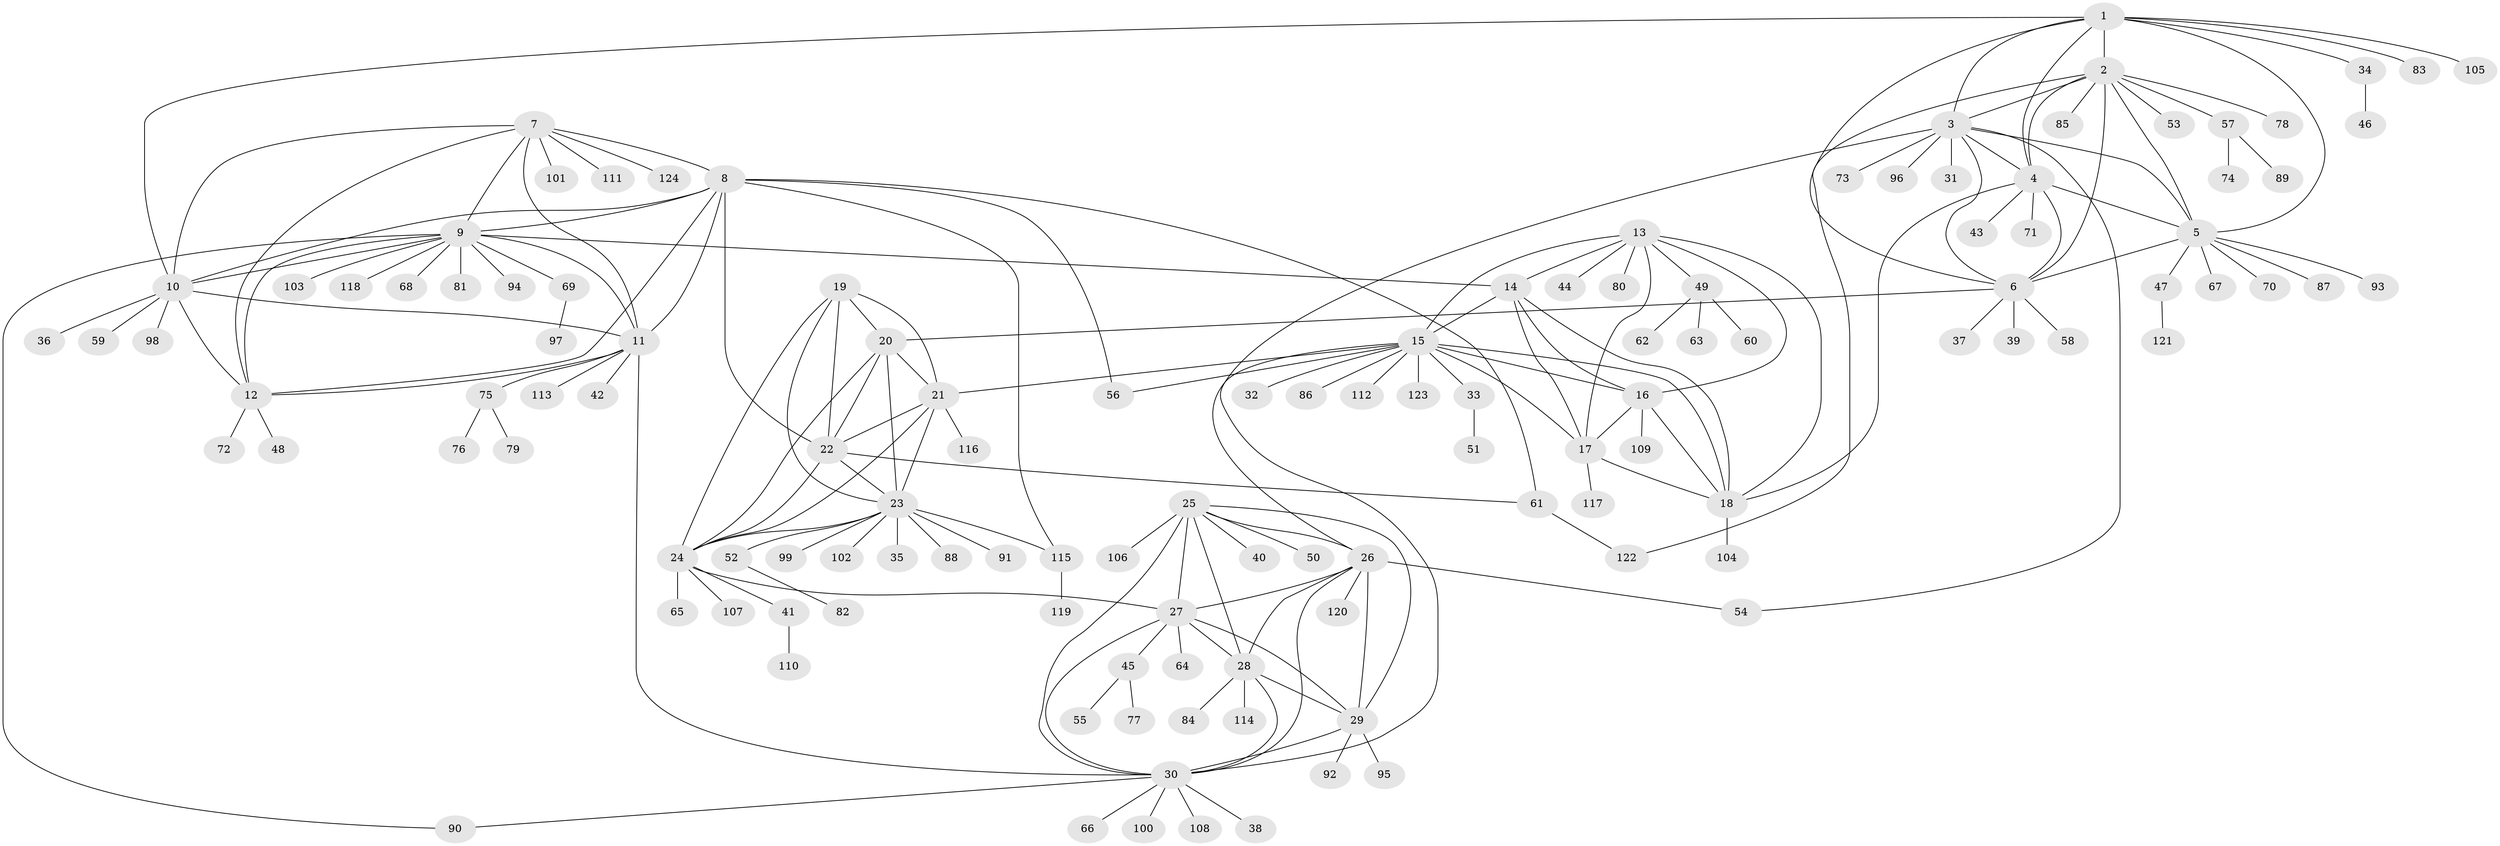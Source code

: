 // Generated by graph-tools (version 1.1) at 2025/02/03/09/25 03:02:39]
// undirected, 124 vertices, 185 edges
graph export_dot {
graph [start="1"]
  node [color=gray90,style=filled];
  1;
  2;
  3;
  4;
  5;
  6;
  7;
  8;
  9;
  10;
  11;
  12;
  13;
  14;
  15;
  16;
  17;
  18;
  19;
  20;
  21;
  22;
  23;
  24;
  25;
  26;
  27;
  28;
  29;
  30;
  31;
  32;
  33;
  34;
  35;
  36;
  37;
  38;
  39;
  40;
  41;
  42;
  43;
  44;
  45;
  46;
  47;
  48;
  49;
  50;
  51;
  52;
  53;
  54;
  55;
  56;
  57;
  58;
  59;
  60;
  61;
  62;
  63;
  64;
  65;
  66;
  67;
  68;
  69;
  70;
  71;
  72;
  73;
  74;
  75;
  76;
  77;
  78;
  79;
  80;
  81;
  82;
  83;
  84;
  85;
  86;
  87;
  88;
  89;
  90;
  91;
  92;
  93;
  94;
  95;
  96;
  97;
  98;
  99;
  100;
  101;
  102;
  103;
  104;
  105;
  106;
  107;
  108;
  109;
  110;
  111;
  112;
  113;
  114;
  115;
  116;
  117;
  118;
  119;
  120;
  121;
  122;
  123;
  124;
  1 -- 2;
  1 -- 3;
  1 -- 4;
  1 -- 5;
  1 -- 6;
  1 -- 10;
  1 -- 34;
  1 -- 83;
  1 -- 105;
  2 -- 3;
  2 -- 4;
  2 -- 5;
  2 -- 6;
  2 -- 53;
  2 -- 57;
  2 -- 78;
  2 -- 85;
  2 -- 122;
  3 -- 4;
  3 -- 5;
  3 -- 6;
  3 -- 30;
  3 -- 31;
  3 -- 54;
  3 -- 73;
  3 -- 96;
  4 -- 5;
  4 -- 6;
  4 -- 18;
  4 -- 43;
  4 -- 71;
  5 -- 6;
  5 -- 47;
  5 -- 67;
  5 -- 70;
  5 -- 87;
  5 -- 93;
  6 -- 20;
  6 -- 37;
  6 -- 39;
  6 -- 58;
  7 -- 8;
  7 -- 9;
  7 -- 10;
  7 -- 11;
  7 -- 12;
  7 -- 101;
  7 -- 111;
  7 -- 124;
  8 -- 9;
  8 -- 10;
  8 -- 11;
  8 -- 12;
  8 -- 22;
  8 -- 56;
  8 -- 61;
  8 -- 115;
  9 -- 10;
  9 -- 11;
  9 -- 12;
  9 -- 14;
  9 -- 68;
  9 -- 69;
  9 -- 81;
  9 -- 90;
  9 -- 94;
  9 -- 103;
  9 -- 118;
  10 -- 11;
  10 -- 12;
  10 -- 36;
  10 -- 59;
  10 -- 98;
  11 -- 12;
  11 -- 30;
  11 -- 42;
  11 -- 75;
  11 -- 113;
  12 -- 48;
  12 -- 72;
  13 -- 14;
  13 -- 15;
  13 -- 16;
  13 -- 17;
  13 -- 18;
  13 -- 44;
  13 -- 49;
  13 -- 80;
  14 -- 15;
  14 -- 16;
  14 -- 17;
  14 -- 18;
  15 -- 16;
  15 -- 17;
  15 -- 18;
  15 -- 21;
  15 -- 26;
  15 -- 32;
  15 -- 33;
  15 -- 56;
  15 -- 86;
  15 -- 112;
  15 -- 123;
  16 -- 17;
  16 -- 18;
  16 -- 109;
  17 -- 18;
  17 -- 117;
  18 -- 104;
  19 -- 20;
  19 -- 21;
  19 -- 22;
  19 -- 23;
  19 -- 24;
  20 -- 21;
  20 -- 22;
  20 -- 23;
  20 -- 24;
  21 -- 22;
  21 -- 23;
  21 -- 24;
  21 -- 116;
  22 -- 23;
  22 -- 24;
  22 -- 61;
  23 -- 24;
  23 -- 35;
  23 -- 52;
  23 -- 88;
  23 -- 91;
  23 -- 99;
  23 -- 102;
  23 -- 115;
  24 -- 27;
  24 -- 41;
  24 -- 65;
  24 -- 107;
  25 -- 26;
  25 -- 27;
  25 -- 28;
  25 -- 29;
  25 -- 30;
  25 -- 40;
  25 -- 50;
  25 -- 106;
  26 -- 27;
  26 -- 28;
  26 -- 29;
  26 -- 30;
  26 -- 54;
  26 -- 120;
  27 -- 28;
  27 -- 29;
  27 -- 30;
  27 -- 45;
  27 -- 64;
  28 -- 29;
  28 -- 30;
  28 -- 84;
  28 -- 114;
  29 -- 30;
  29 -- 92;
  29 -- 95;
  30 -- 38;
  30 -- 66;
  30 -- 90;
  30 -- 100;
  30 -- 108;
  33 -- 51;
  34 -- 46;
  41 -- 110;
  45 -- 55;
  45 -- 77;
  47 -- 121;
  49 -- 60;
  49 -- 62;
  49 -- 63;
  52 -- 82;
  57 -- 74;
  57 -- 89;
  61 -- 122;
  69 -- 97;
  75 -- 76;
  75 -- 79;
  115 -- 119;
}
